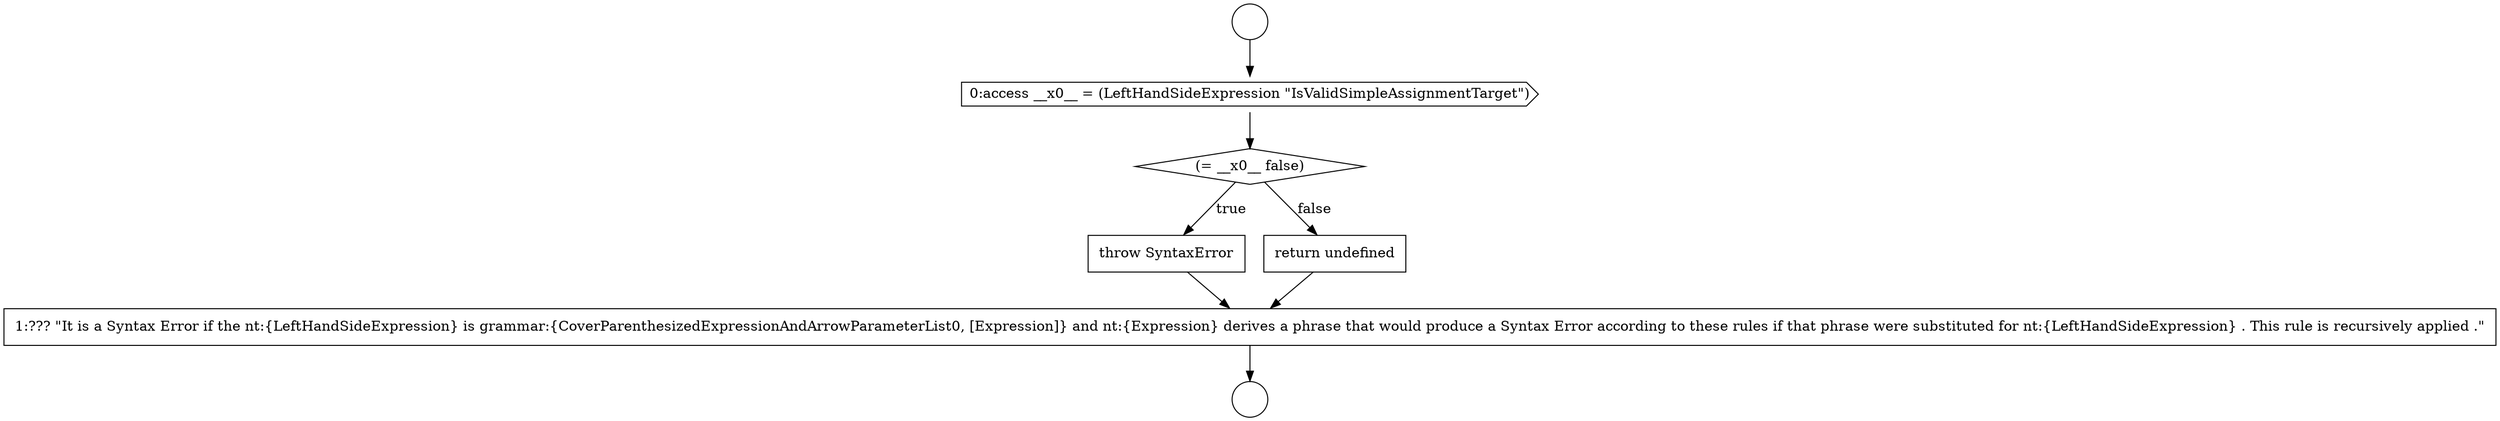 digraph {
  node18240 [shape=diamond, label=<<font color="black">(= __x0__ false)</font>> color="black" fillcolor="white" style=filled]
  node18241 [shape=none, margin=0, label=<<font color="black">
    <table border="0" cellborder="1" cellspacing="0" cellpadding="10">
      <tr><td align="left">throw SyntaxError</td></tr>
    </table>
  </font>> color="black" fillcolor="white" style=filled]
  node18239 [shape=cds, label=<<font color="black">0:access __x0__ = (LeftHandSideExpression &quot;IsValidSimpleAssignmentTarget&quot;)</font>> color="black" fillcolor="white" style=filled]
  node18242 [shape=none, margin=0, label=<<font color="black">
    <table border="0" cellborder="1" cellspacing="0" cellpadding="10">
      <tr><td align="left">return undefined</td></tr>
    </table>
  </font>> color="black" fillcolor="white" style=filled]
  node18238 [shape=circle label=" " color="black" fillcolor="white" style=filled]
  node18243 [shape=none, margin=0, label=<<font color="black">
    <table border="0" cellborder="1" cellspacing="0" cellpadding="10">
      <tr><td align="left">1:??? &quot;It is a Syntax Error if the nt:{LeftHandSideExpression} is grammar:{CoverParenthesizedExpressionAndArrowParameterList0, [Expression]} and nt:{Expression} derives a phrase that would produce a Syntax Error according to these rules if that phrase were substituted for nt:{LeftHandSideExpression} . This rule is recursively applied .&quot;</td></tr>
    </table>
  </font>> color="black" fillcolor="white" style=filled]
  node18237 [shape=circle label=" " color="black" fillcolor="white" style=filled]
  node18241 -> node18243 [ color="black"]
  node18239 -> node18240 [ color="black"]
  node18237 -> node18239 [ color="black"]
  node18243 -> node18238 [ color="black"]
  node18240 -> node18241 [label=<<font color="black">true</font>> color="black"]
  node18240 -> node18242 [label=<<font color="black">false</font>> color="black"]
  node18242 -> node18243 [ color="black"]
}
